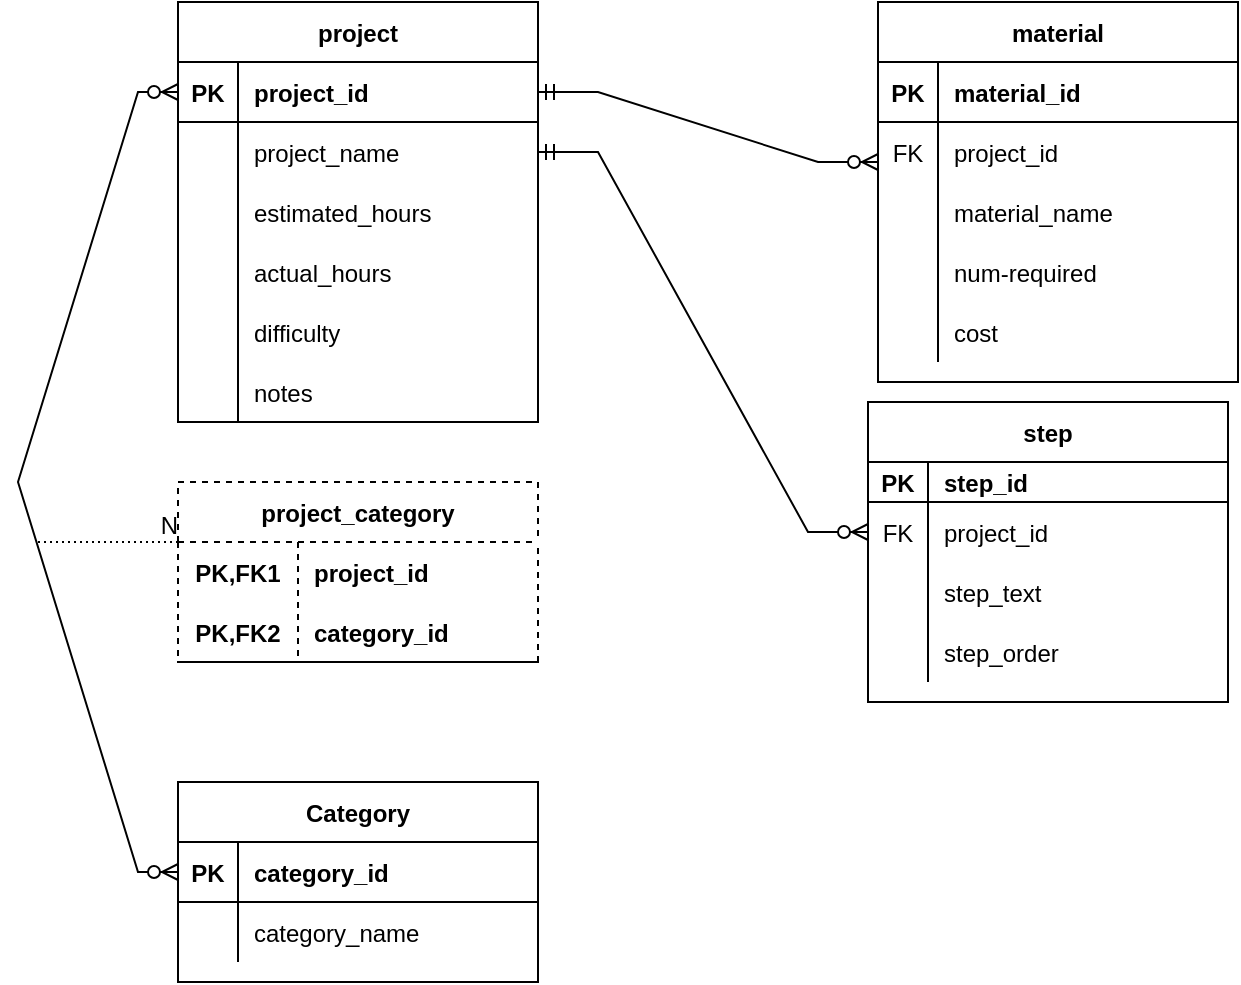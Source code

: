 <mxfile version="20.3.0" type="device"><diagram id="ZhxIEUBToVFoIJnp2QfS" name="Page-1"><mxGraphModel dx="1715" dy="574" grid="1" gridSize="10" guides="1" tooltips="1" connect="1" arrows="1" fold="1" page="1" pageScale="1" pageWidth="850" pageHeight="1100" math="0" shadow="0"><root><mxCell id="0"/><mxCell id="1" parent="0"/><mxCell id="JyBWkfHxPPHF4loyMrLu-1" value="project" style="shape=table;startSize=30;container=1;collapsible=1;childLayout=tableLayout;fixedRows=1;rowLines=0;fontStyle=1;align=center;resizeLast=1;" vertex="1" parent="1"><mxGeometry x="80" y="40" width="180" height="210" as="geometry"><mxRectangle x="40" y="40" width="70" height="30" as="alternateBounds"/></mxGeometry></mxCell><mxCell id="JyBWkfHxPPHF4loyMrLu-2" value="" style="shape=tableRow;horizontal=0;startSize=0;swimlaneHead=0;swimlaneBody=0;fillColor=none;collapsible=0;dropTarget=0;points=[[0,0.5],[1,0.5]];portConstraint=eastwest;top=0;left=0;right=0;bottom=1;" vertex="1" parent="JyBWkfHxPPHF4loyMrLu-1"><mxGeometry y="30" width="180" height="30" as="geometry"/></mxCell><mxCell id="JyBWkfHxPPHF4loyMrLu-3" value="PK" style="shape=partialRectangle;connectable=0;fillColor=none;top=0;left=0;bottom=0;right=0;fontStyle=1;overflow=hidden;" vertex="1" parent="JyBWkfHxPPHF4loyMrLu-2"><mxGeometry width="30" height="30" as="geometry"><mxRectangle width="30" height="30" as="alternateBounds"/></mxGeometry></mxCell><mxCell id="JyBWkfHxPPHF4loyMrLu-4" value="project_id" style="shape=partialRectangle;connectable=0;fillColor=none;top=0;left=0;bottom=0;right=0;align=left;spacingLeft=6;fontStyle=1;overflow=hidden;" vertex="1" parent="JyBWkfHxPPHF4loyMrLu-2"><mxGeometry x="30" width="150" height="30" as="geometry"><mxRectangle width="150" height="30" as="alternateBounds"/></mxGeometry></mxCell><mxCell id="JyBWkfHxPPHF4loyMrLu-5" value="" style="shape=tableRow;horizontal=0;startSize=0;swimlaneHead=0;swimlaneBody=0;fillColor=none;collapsible=0;dropTarget=0;points=[[0,0.5],[1,0.5]];portConstraint=eastwest;top=0;left=0;right=0;bottom=0;" vertex="1" parent="JyBWkfHxPPHF4loyMrLu-1"><mxGeometry y="60" width="180" height="30" as="geometry"/></mxCell><mxCell id="JyBWkfHxPPHF4loyMrLu-6" value="" style="shape=partialRectangle;connectable=0;fillColor=none;top=0;left=0;bottom=0;right=0;editable=1;overflow=hidden;" vertex="1" parent="JyBWkfHxPPHF4loyMrLu-5"><mxGeometry width="30" height="30" as="geometry"><mxRectangle width="30" height="30" as="alternateBounds"/></mxGeometry></mxCell><mxCell id="JyBWkfHxPPHF4loyMrLu-7" value="project_name" style="shape=partialRectangle;connectable=0;fillColor=none;top=0;left=0;bottom=0;right=0;align=left;spacingLeft=6;overflow=hidden;" vertex="1" parent="JyBWkfHxPPHF4loyMrLu-5"><mxGeometry x="30" width="150" height="30" as="geometry"><mxRectangle width="150" height="30" as="alternateBounds"/></mxGeometry></mxCell><mxCell id="JyBWkfHxPPHF4loyMrLu-8" value="" style="shape=tableRow;horizontal=0;startSize=0;swimlaneHead=0;swimlaneBody=0;fillColor=none;collapsible=0;dropTarget=0;points=[[0,0.5],[1,0.5]];portConstraint=eastwest;top=0;left=0;right=0;bottom=0;" vertex="1" parent="JyBWkfHxPPHF4loyMrLu-1"><mxGeometry y="90" width="180" height="30" as="geometry"/></mxCell><mxCell id="JyBWkfHxPPHF4loyMrLu-9" value="" style="shape=partialRectangle;connectable=0;fillColor=none;top=0;left=0;bottom=0;right=0;editable=1;overflow=hidden;" vertex="1" parent="JyBWkfHxPPHF4loyMrLu-8"><mxGeometry width="30" height="30" as="geometry"><mxRectangle width="30" height="30" as="alternateBounds"/></mxGeometry></mxCell><mxCell id="JyBWkfHxPPHF4loyMrLu-10" value="estimated_hours" style="shape=partialRectangle;connectable=0;fillColor=none;top=0;left=0;bottom=0;right=0;align=left;spacingLeft=6;overflow=hidden;" vertex="1" parent="JyBWkfHxPPHF4loyMrLu-8"><mxGeometry x="30" width="150" height="30" as="geometry"><mxRectangle width="150" height="30" as="alternateBounds"/></mxGeometry></mxCell><mxCell id="JyBWkfHxPPHF4loyMrLu-11" value="" style="shape=tableRow;horizontal=0;startSize=0;swimlaneHead=0;swimlaneBody=0;fillColor=none;collapsible=0;dropTarget=0;points=[[0,0.5],[1,0.5]];portConstraint=eastwest;top=0;left=0;right=0;bottom=0;" vertex="1" parent="JyBWkfHxPPHF4loyMrLu-1"><mxGeometry y="120" width="180" height="30" as="geometry"/></mxCell><mxCell id="JyBWkfHxPPHF4loyMrLu-12" value="" style="shape=partialRectangle;connectable=0;fillColor=none;top=0;left=0;bottom=0;right=0;editable=1;overflow=hidden;" vertex="1" parent="JyBWkfHxPPHF4loyMrLu-11"><mxGeometry width="30" height="30" as="geometry"><mxRectangle width="30" height="30" as="alternateBounds"/></mxGeometry></mxCell><mxCell id="JyBWkfHxPPHF4loyMrLu-13" value="actual_hours" style="shape=partialRectangle;connectable=0;fillColor=none;top=0;left=0;bottom=0;right=0;align=left;spacingLeft=6;overflow=hidden;" vertex="1" parent="JyBWkfHxPPHF4loyMrLu-11"><mxGeometry x="30" width="150" height="30" as="geometry"><mxRectangle width="150" height="30" as="alternateBounds"/></mxGeometry></mxCell><mxCell id="JyBWkfHxPPHF4loyMrLu-27" style="shape=tableRow;horizontal=0;startSize=0;swimlaneHead=0;swimlaneBody=0;fillColor=none;collapsible=0;dropTarget=0;points=[[0,0.5],[1,0.5]];portConstraint=eastwest;top=0;left=0;right=0;bottom=0;" vertex="1" parent="JyBWkfHxPPHF4loyMrLu-1"><mxGeometry y="150" width="180" height="30" as="geometry"/></mxCell><mxCell id="JyBWkfHxPPHF4loyMrLu-28" style="shape=partialRectangle;connectable=0;fillColor=none;top=0;left=0;bottom=0;right=0;editable=1;overflow=hidden;" vertex="1" parent="JyBWkfHxPPHF4loyMrLu-27"><mxGeometry width="30" height="30" as="geometry"><mxRectangle width="30" height="30" as="alternateBounds"/></mxGeometry></mxCell><mxCell id="JyBWkfHxPPHF4loyMrLu-29" value="difficulty" style="shape=partialRectangle;connectable=0;fillColor=none;top=0;left=0;bottom=0;right=0;align=left;spacingLeft=6;overflow=hidden;" vertex="1" parent="JyBWkfHxPPHF4loyMrLu-27"><mxGeometry x="30" width="150" height="30" as="geometry"><mxRectangle width="150" height="30" as="alternateBounds"/></mxGeometry></mxCell><mxCell id="JyBWkfHxPPHF4loyMrLu-30" style="shape=tableRow;horizontal=0;startSize=0;swimlaneHead=0;swimlaneBody=0;fillColor=none;collapsible=0;dropTarget=0;points=[[0,0.5],[1,0.5]];portConstraint=eastwest;top=0;left=0;right=0;bottom=0;" vertex="1" parent="JyBWkfHxPPHF4loyMrLu-1"><mxGeometry y="180" width="180" height="30" as="geometry"/></mxCell><mxCell id="JyBWkfHxPPHF4loyMrLu-31" style="shape=partialRectangle;connectable=0;fillColor=none;top=0;left=0;bottom=0;right=0;editable=1;overflow=hidden;" vertex="1" parent="JyBWkfHxPPHF4loyMrLu-30"><mxGeometry width="30" height="30" as="geometry"><mxRectangle width="30" height="30" as="alternateBounds"/></mxGeometry></mxCell><mxCell id="JyBWkfHxPPHF4loyMrLu-32" value="notes" style="shape=partialRectangle;connectable=0;fillColor=none;top=0;left=0;bottom=0;right=0;align=left;spacingLeft=6;overflow=hidden;" vertex="1" parent="JyBWkfHxPPHF4loyMrLu-30"><mxGeometry x="30" width="150" height="30" as="geometry"><mxRectangle width="150" height="30" as="alternateBounds"/></mxGeometry></mxCell><mxCell id="JyBWkfHxPPHF4loyMrLu-14" value="project_category" style="shape=table;startSize=30;container=1;collapsible=1;childLayout=tableLayout;fixedRows=1;rowLines=0;fontStyle=1;align=center;resizeLast=1;dashed=1;" vertex="1" parent="1"><mxGeometry x="80" y="280" width="180" height="90" as="geometry"/></mxCell><mxCell id="JyBWkfHxPPHF4loyMrLu-15" value="" style="shape=tableRow;horizontal=0;startSize=0;swimlaneHead=0;swimlaneBody=0;fillColor=none;collapsible=0;dropTarget=0;points=[[0,0.5],[1,0.5]];portConstraint=eastwest;top=0;left=0;right=0;bottom=0;" vertex="1" parent="JyBWkfHxPPHF4loyMrLu-14"><mxGeometry y="30" width="180" height="30" as="geometry"/></mxCell><mxCell id="JyBWkfHxPPHF4loyMrLu-16" value="PK,FK1" style="shape=partialRectangle;connectable=0;fillColor=none;top=0;left=0;bottom=0;right=0;fontStyle=1;overflow=hidden;" vertex="1" parent="JyBWkfHxPPHF4loyMrLu-15"><mxGeometry width="60" height="30" as="geometry"><mxRectangle width="60" height="30" as="alternateBounds"/></mxGeometry></mxCell><mxCell id="JyBWkfHxPPHF4loyMrLu-17" value="project_id" style="shape=partialRectangle;connectable=0;fillColor=none;top=0;left=0;bottom=0;right=0;align=left;spacingLeft=6;fontStyle=1;overflow=hidden;" vertex="1" parent="JyBWkfHxPPHF4loyMrLu-15"><mxGeometry x="60" width="120" height="30" as="geometry"><mxRectangle width="120" height="30" as="alternateBounds"/></mxGeometry></mxCell><mxCell id="JyBWkfHxPPHF4loyMrLu-18" value="" style="shape=tableRow;horizontal=0;startSize=0;swimlaneHead=0;swimlaneBody=0;fillColor=none;collapsible=0;dropTarget=0;points=[[0,0.5],[1,0.5]];portConstraint=eastwest;top=0;left=0;right=0;bottom=1;" vertex="1" parent="JyBWkfHxPPHF4loyMrLu-14"><mxGeometry y="60" width="180" height="30" as="geometry"/></mxCell><mxCell id="JyBWkfHxPPHF4loyMrLu-19" value="PK,FK2" style="shape=partialRectangle;connectable=0;fillColor=none;top=0;left=0;bottom=0;right=0;fontStyle=1;overflow=hidden;" vertex="1" parent="JyBWkfHxPPHF4loyMrLu-18"><mxGeometry width="60" height="30" as="geometry"><mxRectangle width="60" height="30" as="alternateBounds"/></mxGeometry></mxCell><mxCell id="JyBWkfHxPPHF4loyMrLu-20" value="category_id" style="shape=partialRectangle;connectable=0;fillColor=none;top=0;left=0;bottom=0;right=0;align=left;spacingLeft=6;fontStyle=1;overflow=hidden;dashed=1;" vertex="1" parent="JyBWkfHxPPHF4loyMrLu-18"><mxGeometry x="60" width="120" height="30" as="geometry"><mxRectangle width="120" height="30" as="alternateBounds"/></mxGeometry></mxCell><mxCell id="JyBWkfHxPPHF4loyMrLu-33" value="Category" style="shape=table;startSize=30;container=1;collapsible=1;childLayout=tableLayout;fixedRows=1;rowLines=0;fontStyle=1;align=center;resizeLast=1;" vertex="1" parent="1"><mxGeometry x="80" y="430" width="180" height="100" as="geometry"/></mxCell><mxCell id="JyBWkfHxPPHF4loyMrLu-34" value="" style="shape=tableRow;horizontal=0;startSize=0;swimlaneHead=0;swimlaneBody=0;fillColor=none;collapsible=0;dropTarget=0;points=[[0,0.5],[1,0.5]];portConstraint=eastwest;top=0;left=0;right=0;bottom=1;" vertex="1" parent="JyBWkfHxPPHF4loyMrLu-33"><mxGeometry y="30" width="180" height="30" as="geometry"/></mxCell><mxCell id="JyBWkfHxPPHF4loyMrLu-35" value="PK" style="shape=partialRectangle;connectable=0;fillColor=none;top=0;left=0;bottom=0;right=0;fontStyle=1;overflow=hidden;dashed=1;" vertex="1" parent="JyBWkfHxPPHF4loyMrLu-34"><mxGeometry width="30" height="30" as="geometry"><mxRectangle width="30" height="30" as="alternateBounds"/></mxGeometry></mxCell><mxCell id="JyBWkfHxPPHF4loyMrLu-36" value="category_id" style="shape=partialRectangle;connectable=0;fillColor=none;top=0;left=0;bottom=0;right=0;align=left;spacingLeft=6;fontStyle=1;overflow=hidden;dashed=1;" vertex="1" parent="JyBWkfHxPPHF4loyMrLu-34"><mxGeometry x="30" width="150" height="30" as="geometry"><mxRectangle width="150" height="30" as="alternateBounds"/></mxGeometry></mxCell><mxCell id="JyBWkfHxPPHF4loyMrLu-37" value="" style="shape=tableRow;horizontal=0;startSize=0;swimlaneHead=0;swimlaneBody=0;fillColor=none;collapsible=0;dropTarget=0;points=[[0,0.5],[1,0.5]];portConstraint=eastwest;top=0;left=0;right=0;bottom=0;dashed=1;" vertex="1" parent="JyBWkfHxPPHF4loyMrLu-33"><mxGeometry y="60" width="180" height="30" as="geometry"/></mxCell><mxCell id="JyBWkfHxPPHF4loyMrLu-38" value="" style="shape=partialRectangle;connectable=0;fillColor=none;top=0;left=0;bottom=0;right=0;editable=1;overflow=hidden;dashed=1;" vertex="1" parent="JyBWkfHxPPHF4loyMrLu-37"><mxGeometry width="30" height="30" as="geometry"><mxRectangle width="30" height="30" as="alternateBounds"/></mxGeometry></mxCell><mxCell id="JyBWkfHxPPHF4loyMrLu-39" value="category_name" style="shape=partialRectangle;connectable=0;fillColor=none;top=0;left=0;bottom=0;right=0;align=left;spacingLeft=6;overflow=hidden;dashed=1;" vertex="1" parent="JyBWkfHxPPHF4loyMrLu-37"><mxGeometry x="30" width="150" height="30" as="geometry"><mxRectangle width="150" height="30" as="alternateBounds"/></mxGeometry></mxCell><mxCell id="JyBWkfHxPPHF4loyMrLu-46" value="step" style="shape=table;startSize=30;container=1;collapsible=1;childLayout=tableLayout;fixedRows=1;rowLines=0;fontStyle=1;align=center;resizeLast=1;" vertex="1" parent="1"><mxGeometry x="425" y="240" width="180" height="150" as="geometry"/></mxCell><mxCell id="JyBWkfHxPPHF4loyMrLu-47" value="" style="shape=tableRow;horizontal=0;startSize=0;swimlaneHead=0;swimlaneBody=0;fillColor=none;collapsible=0;dropTarget=0;points=[[0,0.5],[1,0.5]];portConstraint=eastwest;top=0;left=0;right=0;bottom=1;" vertex="1" parent="JyBWkfHxPPHF4loyMrLu-46"><mxGeometry y="30" width="180" height="20" as="geometry"/></mxCell><mxCell id="JyBWkfHxPPHF4loyMrLu-48" value="PK" style="shape=partialRectangle;connectable=0;fillColor=none;top=0;left=0;bottom=0;right=0;fontStyle=1;overflow=hidden;" vertex="1" parent="JyBWkfHxPPHF4loyMrLu-47"><mxGeometry width="30" height="20" as="geometry"><mxRectangle width="30" height="20" as="alternateBounds"/></mxGeometry></mxCell><mxCell id="JyBWkfHxPPHF4loyMrLu-49" value="step_id" style="shape=partialRectangle;connectable=0;fillColor=none;top=0;left=0;bottom=0;right=0;align=left;spacingLeft=6;fontStyle=1;overflow=hidden;" vertex="1" parent="JyBWkfHxPPHF4loyMrLu-47"><mxGeometry x="30" width="150" height="20" as="geometry"><mxRectangle width="150" height="20" as="alternateBounds"/></mxGeometry></mxCell><mxCell id="JyBWkfHxPPHF4loyMrLu-50" value="" style="shape=tableRow;horizontal=0;startSize=0;swimlaneHead=0;swimlaneBody=0;fillColor=none;collapsible=0;dropTarget=0;points=[[0,0.5],[1,0.5]];portConstraint=eastwest;top=0;left=0;right=0;bottom=0;" vertex="1" parent="JyBWkfHxPPHF4loyMrLu-46"><mxGeometry y="50" width="180" height="30" as="geometry"/></mxCell><mxCell id="JyBWkfHxPPHF4loyMrLu-51" value="FK" style="shape=partialRectangle;connectable=0;fillColor=none;top=0;left=0;bottom=0;right=0;editable=1;overflow=hidden;" vertex="1" parent="JyBWkfHxPPHF4loyMrLu-50"><mxGeometry width="30" height="30" as="geometry"><mxRectangle width="30" height="30" as="alternateBounds"/></mxGeometry></mxCell><mxCell id="JyBWkfHxPPHF4loyMrLu-52" value="project_id" style="shape=partialRectangle;connectable=0;fillColor=none;top=0;left=0;bottom=0;right=0;align=left;spacingLeft=6;overflow=hidden;" vertex="1" parent="JyBWkfHxPPHF4loyMrLu-50"><mxGeometry x="30" width="150" height="30" as="geometry"><mxRectangle width="150" height="30" as="alternateBounds"/></mxGeometry></mxCell><mxCell id="JyBWkfHxPPHF4loyMrLu-53" value="" style="shape=tableRow;horizontal=0;startSize=0;swimlaneHead=0;swimlaneBody=0;fillColor=none;collapsible=0;dropTarget=0;points=[[0,0.5],[1,0.5]];portConstraint=eastwest;top=0;left=0;right=0;bottom=0;" vertex="1" parent="JyBWkfHxPPHF4loyMrLu-46"><mxGeometry y="80" width="180" height="30" as="geometry"/></mxCell><mxCell id="JyBWkfHxPPHF4loyMrLu-54" value="" style="shape=partialRectangle;connectable=0;fillColor=none;top=0;left=0;bottom=0;right=0;editable=1;overflow=hidden;" vertex="1" parent="JyBWkfHxPPHF4loyMrLu-53"><mxGeometry width="30" height="30" as="geometry"><mxRectangle width="30" height="30" as="alternateBounds"/></mxGeometry></mxCell><mxCell id="JyBWkfHxPPHF4loyMrLu-55" value="step_text" style="shape=partialRectangle;connectable=0;fillColor=none;top=0;left=0;bottom=0;right=0;align=left;spacingLeft=6;overflow=hidden;" vertex="1" parent="JyBWkfHxPPHF4loyMrLu-53"><mxGeometry x="30" width="150" height="30" as="geometry"><mxRectangle width="150" height="30" as="alternateBounds"/></mxGeometry></mxCell><mxCell id="JyBWkfHxPPHF4loyMrLu-56" value="" style="shape=tableRow;horizontal=0;startSize=0;swimlaneHead=0;swimlaneBody=0;fillColor=none;collapsible=0;dropTarget=0;points=[[0,0.5],[1,0.5]];portConstraint=eastwest;top=0;left=0;right=0;bottom=0;" vertex="1" parent="JyBWkfHxPPHF4loyMrLu-46"><mxGeometry y="110" width="180" height="30" as="geometry"/></mxCell><mxCell id="JyBWkfHxPPHF4loyMrLu-57" value="" style="shape=partialRectangle;connectable=0;fillColor=none;top=0;left=0;bottom=0;right=0;editable=1;overflow=hidden;" vertex="1" parent="JyBWkfHxPPHF4loyMrLu-56"><mxGeometry width="30" height="30" as="geometry"><mxRectangle width="30" height="30" as="alternateBounds"/></mxGeometry></mxCell><mxCell id="JyBWkfHxPPHF4loyMrLu-58" value="step_order" style="shape=partialRectangle;connectable=0;fillColor=none;top=0;left=0;bottom=0;right=0;align=left;spacingLeft=6;overflow=hidden;" vertex="1" parent="JyBWkfHxPPHF4loyMrLu-56"><mxGeometry x="30" width="150" height="30" as="geometry"><mxRectangle width="150" height="30" as="alternateBounds"/></mxGeometry></mxCell><mxCell id="JyBWkfHxPPHF4loyMrLu-59" value="material" style="shape=table;startSize=30;container=1;collapsible=1;childLayout=tableLayout;fixedRows=1;rowLines=0;fontStyle=1;align=center;resizeLast=1;" vertex="1" parent="1"><mxGeometry x="430" y="40" width="180" height="190" as="geometry"/></mxCell><mxCell id="JyBWkfHxPPHF4loyMrLu-60" value="" style="shape=tableRow;horizontal=0;startSize=0;swimlaneHead=0;swimlaneBody=0;fillColor=none;collapsible=0;dropTarget=0;points=[[0,0.5],[1,0.5]];portConstraint=eastwest;top=0;left=0;right=0;bottom=1;" vertex="1" parent="JyBWkfHxPPHF4loyMrLu-59"><mxGeometry y="30" width="180" height="30" as="geometry"/></mxCell><mxCell id="JyBWkfHxPPHF4loyMrLu-61" value="PK" style="shape=partialRectangle;connectable=0;fillColor=none;top=0;left=0;bottom=0;right=0;fontStyle=1;overflow=hidden;" vertex="1" parent="JyBWkfHxPPHF4loyMrLu-60"><mxGeometry width="30" height="30" as="geometry"><mxRectangle width="30" height="30" as="alternateBounds"/></mxGeometry></mxCell><mxCell id="JyBWkfHxPPHF4loyMrLu-62" value="material_id" style="shape=partialRectangle;connectable=0;fillColor=none;top=0;left=0;bottom=0;right=0;align=left;spacingLeft=6;fontStyle=1;overflow=hidden;" vertex="1" parent="JyBWkfHxPPHF4loyMrLu-60"><mxGeometry x="30" width="150" height="30" as="geometry"><mxRectangle width="150" height="30" as="alternateBounds"/></mxGeometry></mxCell><mxCell id="JyBWkfHxPPHF4loyMrLu-63" value="" style="shape=tableRow;horizontal=0;startSize=0;swimlaneHead=0;swimlaneBody=0;fillColor=none;collapsible=0;dropTarget=0;points=[[0,0.5],[1,0.5]];portConstraint=eastwest;top=0;left=0;right=0;bottom=0;" vertex="1" parent="JyBWkfHxPPHF4loyMrLu-59"><mxGeometry y="60" width="180" height="30" as="geometry"/></mxCell><mxCell id="JyBWkfHxPPHF4loyMrLu-64" value="FK" style="shape=partialRectangle;connectable=0;fillColor=none;top=0;left=0;bottom=0;right=0;editable=1;overflow=hidden;" vertex="1" parent="JyBWkfHxPPHF4loyMrLu-63"><mxGeometry width="30" height="30" as="geometry"><mxRectangle width="30" height="30" as="alternateBounds"/></mxGeometry></mxCell><mxCell id="JyBWkfHxPPHF4loyMrLu-65" value="project_id" style="shape=partialRectangle;connectable=0;fillColor=none;top=0;left=0;bottom=0;right=0;align=left;spacingLeft=6;overflow=hidden;" vertex="1" parent="JyBWkfHxPPHF4loyMrLu-63"><mxGeometry x="30" width="150" height="30" as="geometry"><mxRectangle width="150" height="30" as="alternateBounds"/></mxGeometry></mxCell><mxCell id="JyBWkfHxPPHF4loyMrLu-66" value="" style="shape=tableRow;horizontal=0;startSize=0;swimlaneHead=0;swimlaneBody=0;fillColor=none;collapsible=0;dropTarget=0;points=[[0,0.5],[1,0.5]];portConstraint=eastwest;top=0;left=0;right=0;bottom=0;" vertex="1" parent="JyBWkfHxPPHF4loyMrLu-59"><mxGeometry y="90" width="180" height="30" as="geometry"/></mxCell><mxCell id="JyBWkfHxPPHF4loyMrLu-67" value="" style="shape=partialRectangle;connectable=0;fillColor=none;top=0;left=0;bottom=0;right=0;editable=1;overflow=hidden;" vertex="1" parent="JyBWkfHxPPHF4loyMrLu-66"><mxGeometry width="30" height="30" as="geometry"><mxRectangle width="30" height="30" as="alternateBounds"/></mxGeometry></mxCell><mxCell id="JyBWkfHxPPHF4loyMrLu-68" value="material_name" style="shape=partialRectangle;connectable=0;fillColor=none;top=0;left=0;bottom=0;right=0;align=left;spacingLeft=6;overflow=hidden;" vertex="1" parent="JyBWkfHxPPHF4loyMrLu-66"><mxGeometry x="30" width="150" height="30" as="geometry"><mxRectangle width="150" height="30" as="alternateBounds"/></mxGeometry></mxCell><mxCell id="JyBWkfHxPPHF4loyMrLu-69" value="" style="shape=tableRow;horizontal=0;startSize=0;swimlaneHead=0;swimlaneBody=0;fillColor=none;collapsible=0;dropTarget=0;points=[[0,0.5],[1,0.5]];portConstraint=eastwest;top=0;left=0;right=0;bottom=0;" vertex="1" parent="JyBWkfHxPPHF4loyMrLu-59"><mxGeometry y="120" width="180" height="30" as="geometry"/></mxCell><mxCell id="JyBWkfHxPPHF4loyMrLu-70" value="" style="shape=partialRectangle;connectable=0;fillColor=none;top=0;left=0;bottom=0;right=0;editable=1;overflow=hidden;" vertex="1" parent="JyBWkfHxPPHF4loyMrLu-69"><mxGeometry width="30" height="30" as="geometry"><mxRectangle width="30" height="30" as="alternateBounds"/></mxGeometry></mxCell><mxCell id="JyBWkfHxPPHF4loyMrLu-71" value="num-required" style="shape=partialRectangle;connectable=0;fillColor=none;top=0;left=0;bottom=0;right=0;align=left;spacingLeft=6;overflow=hidden;" vertex="1" parent="JyBWkfHxPPHF4loyMrLu-69"><mxGeometry x="30" width="150" height="30" as="geometry"><mxRectangle width="150" height="30" as="alternateBounds"/></mxGeometry></mxCell><mxCell id="JyBWkfHxPPHF4loyMrLu-72" style="shape=tableRow;horizontal=0;startSize=0;swimlaneHead=0;swimlaneBody=0;fillColor=none;collapsible=0;dropTarget=0;points=[[0,0.5],[1,0.5]];portConstraint=eastwest;top=0;left=0;right=0;bottom=0;" vertex="1" parent="JyBWkfHxPPHF4loyMrLu-59"><mxGeometry y="150" width="180" height="30" as="geometry"/></mxCell><mxCell id="JyBWkfHxPPHF4loyMrLu-73" style="shape=partialRectangle;connectable=0;fillColor=none;top=0;left=0;bottom=0;right=0;editable=1;overflow=hidden;" vertex="1" parent="JyBWkfHxPPHF4loyMrLu-72"><mxGeometry width="30" height="30" as="geometry"><mxRectangle width="30" height="30" as="alternateBounds"/></mxGeometry></mxCell><mxCell id="JyBWkfHxPPHF4loyMrLu-74" value="cost" style="shape=partialRectangle;connectable=0;fillColor=none;top=0;left=0;bottom=0;right=0;align=left;spacingLeft=6;overflow=hidden;" vertex="1" parent="JyBWkfHxPPHF4loyMrLu-72"><mxGeometry x="30" width="150" height="30" as="geometry"><mxRectangle width="150" height="30" as="alternateBounds"/></mxGeometry></mxCell><mxCell id="JyBWkfHxPPHF4loyMrLu-75" value="" style="fontSize=12;html=1;endArrow=ERzeroToMany;endFill=1;startArrow=ERzeroToMany;rounded=0;exitX=0;exitY=0.5;exitDx=0;exitDy=0;entryX=0;entryY=0.5;entryDx=0;entryDy=0;" edge="1" parent="1" source="JyBWkfHxPPHF4loyMrLu-34" target="JyBWkfHxPPHF4loyMrLu-2"><mxGeometry width="100" height="100" relative="1" as="geometry"><mxPoint x="-20" y="480" as="sourcePoint"/><mxPoint x="70" y="90" as="targetPoint"/><Array as="points"><mxPoint x="60" y="475"/><mxPoint y="280"/><mxPoint x="60" y="85"/></Array></mxGeometry></mxCell><mxCell id="JyBWkfHxPPHF4loyMrLu-76" value="" style="endArrow=none;html=1;rounded=0;dashed=1;dashPattern=1 2;" edge="1" parent="1"><mxGeometry relative="1" as="geometry"><mxPoint x="10" y="310" as="sourcePoint"/><mxPoint x="80" y="310" as="targetPoint"/></mxGeometry></mxCell><mxCell id="JyBWkfHxPPHF4loyMrLu-77" value="N" style="resizable=0;html=1;align=right;verticalAlign=bottom;" connectable="0" vertex="1" parent="JyBWkfHxPPHF4loyMrLu-76"><mxGeometry x="1" relative="1" as="geometry"/></mxCell><mxCell id="JyBWkfHxPPHF4loyMrLu-78" value="" style="edgeStyle=entityRelationEdgeStyle;fontSize=12;html=1;endArrow=ERzeroToMany;startArrow=ERmandOne;rounded=0;exitX=1;exitY=0.5;exitDx=0;exitDy=0;" edge="1" parent="1" source="JyBWkfHxPPHF4loyMrLu-2"><mxGeometry width="100" height="100" relative="1" as="geometry"><mxPoint x="330" y="220" as="sourcePoint"/><mxPoint x="430" y="120" as="targetPoint"/></mxGeometry></mxCell><mxCell id="JyBWkfHxPPHF4loyMrLu-79" value="" style="edgeStyle=entityRelationEdgeStyle;fontSize=12;html=1;endArrow=ERzeroToMany;startArrow=ERmandOne;rounded=0;entryX=0;entryY=0.5;entryDx=0;entryDy=0;exitX=1;exitY=0.5;exitDx=0;exitDy=0;" edge="1" parent="1" source="JyBWkfHxPPHF4loyMrLu-5" target="JyBWkfHxPPHF4loyMrLu-50"><mxGeometry width="100" height="100" relative="1" as="geometry"><mxPoint x="300" y="340" as="sourcePoint"/><mxPoint x="400" y="240" as="targetPoint"/></mxGeometry></mxCell></root></mxGraphModel></diagram></mxfile>